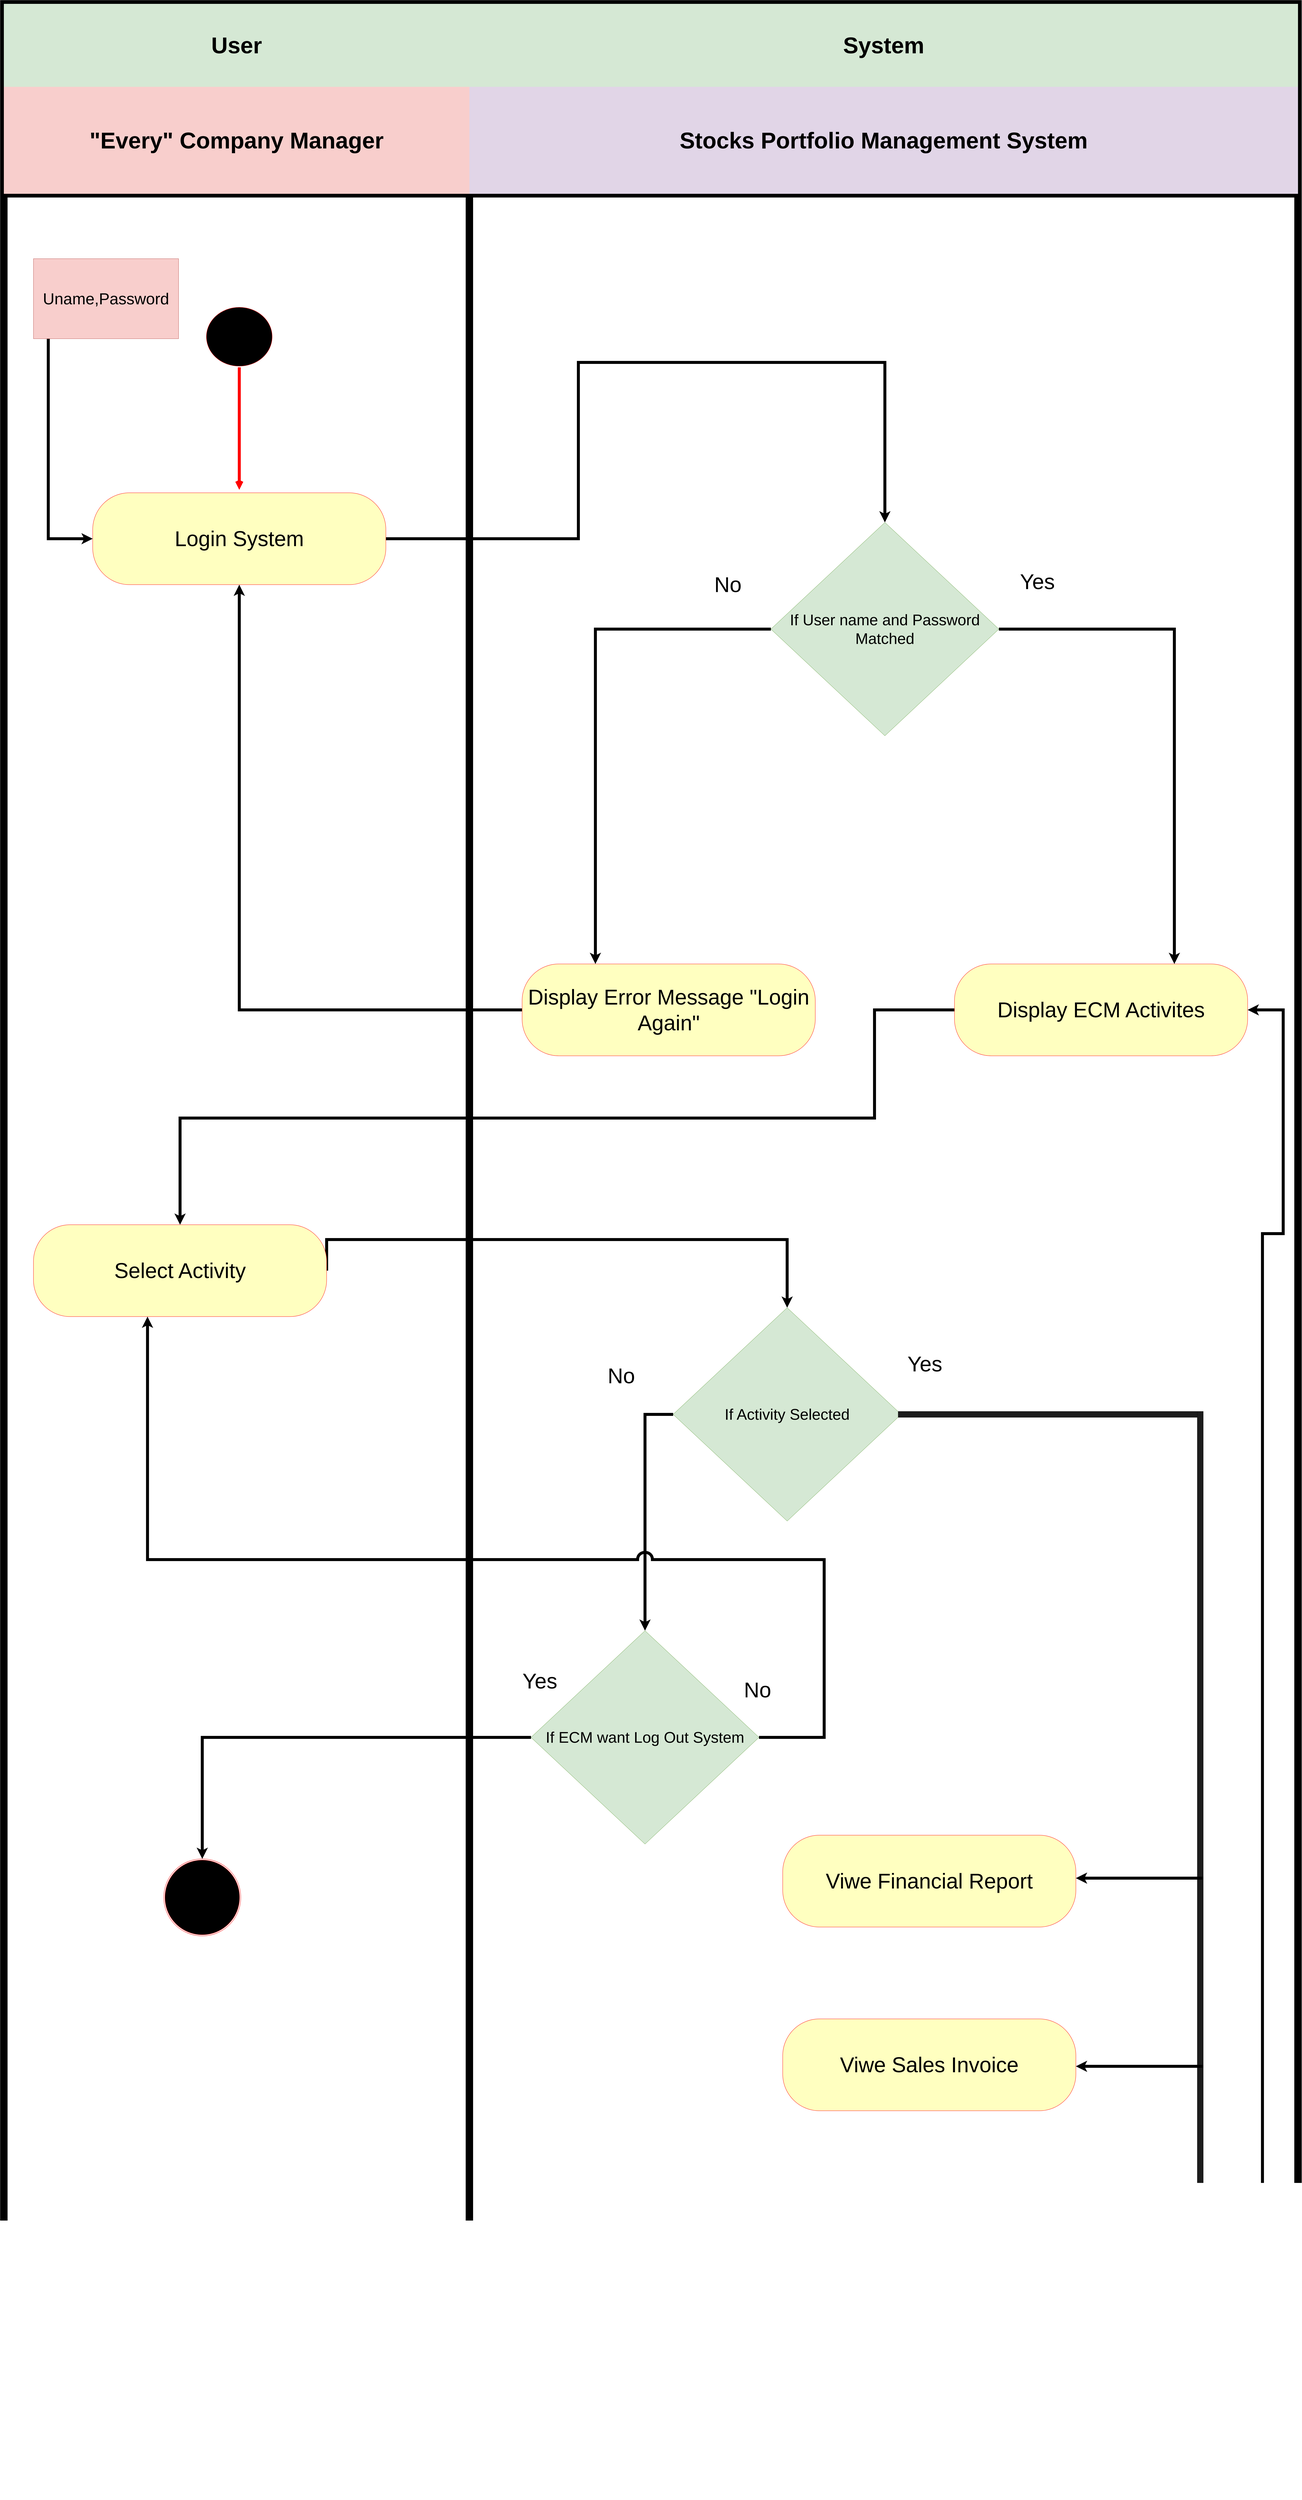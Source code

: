 <mxfile version="21.8.2" type="device">
  <diagram name="Page-1" id="0783ab3e-0a74-02c8-0abd-f7b4e66b4bec">
    <mxGraphModel dx="880" dy="-616" grid="1" gridSize="10" guides="1" tooltips="1" connect="1" arrows="1" fold="1" page="1" pageScale="1" pageWidth="850" pageHeight="1100" background="none" math="0" shadow="0">
      <root>
        <mxCell id="0" />
        <mxCell id="1" parent="0" />
        <mxCell id="3HCPjBEFk6575z2NG5k7-16" value="" style="shape=table;startSize=0;container=1;collapsible=0;childLayout=tableLayout;movable=1;resizable=1;rotatable=1;deletable=1;editable=1;locked=0;connectable=1;strokeWidth=25;" parent="1" vertex="1">
          <mxGeometry x="820" y="1650" width="4370" height="8410" as="geometry" />
        </mxCell>
        <mxCell id="3HCPjBEFk6575z2NG5k7-17" value="" style="shape=tableRow;horizontal=0;startSize=0;swimlaneHead=0;swimlaneBody=0;strokeColor=#3700CC;top=0;left=0;bottom=0;right=0;collapsible=0;dropTarget=0;fillColor=#6a00ff;points=[[0,0.5],[1,0.5]];portConstraint=eastwest;fontColor=#ffffff;" parent="3HCPjBEFk6575z2NG5k7-16" vertex="1">
          <mxGeometry width="4370" height="280" as="geometry" />
        </mxCell>
        <mxCell id="3HCPjBEFk6575z2NG5k7-18" value="&lt;font style=&quot;font-size: 77px;&quot;&gt;&lt;b&gt;User&lt;/b&gt;&lt;/font&gt;" style="shape=partialRectangle;html=1;whiteSpace=wrap;connectable=0;strokeColor=#82b366;overflow=hidden;fillColor=#d5e8d4;top=0;left=0;bottom=0;right=0;pointerEvents=1;strokeWidth=1;" parent="3HCPjBEFk6575z2NG5k7-17" vertex="1">
          <mxGeometry width="1572" height="280" as="geometry">
            <mxRectangle width="1572" height="280" as="alternateBounds" />
          </mxGeometry>
        </mxCell>
        <mxCell id="3HCPjBEFk6575z2NG5k7-19" value="&lt;b&gt;&lt;font style=&quot;font-size: 77px;&quot;&gt;System&lt;/font&gt;&lt;/b&gt;" style="shape=partialRectangle;html=1;whiteSpace=wrap;connectable=0;strokeColor=#82b366;overflow=hidden;fillColor=#d5e8d4;top=0;left=0;bottom=0;right=0;pointerEvents=1;shadow=0;" parent="3HCPjBEFk6575z2NG5k7-17" vertex="1">
          <mxGeometry x="1572" width="2798" height="280" as="geometry">
            <mxRectangle width="2798" height="280" as="alternateBounds" />
          </mxGeometry>
        </mxCell>
        <mxCell id="3HCPjBEFk6575z2NG5k7-24" value="" style="shape=tableRow;horizontal=0;startSize=0;swimlaneHead=0;swimlaneBody=0;strokeColor=#2D7600;top=0;left=0;bottom=0;right=0;collapsible=0;dropTarget=0;fillColor=#60a917;points=[[0,0.5],[1,0.5]];portConstraint=eastwest;fontColor=#ffffff;" parent="3HCPjBEFk6575z2NG5k7-16" vertex="1">
          <mxGeometry y="280" width="4370" height="361" as="geometry" />
        </mxCell>
        <mxCell id="3HCPjBEFk6575z2NG5k7-25" value="&lt;b&gt;&lt;font style=&quot;font-size: 77px;&quot;&gt;&quot;Every&quot; Company Manager&lt;/font&gt;&lt;/b&gt;" style="shape=partialRectangle;html=1;whiteSpace=wrap;connectable=1;strokeColor=#b85450;overflow=hidden;fillColor=#f8cecc;top=0;left=0;bottom=0;right=0;pointerEvents=1;movable=1;resizable=1;rotatable=1;deletable=1;editable=1;locked=0;" parent="3HCPjBEFk6575z2NG5k7-24" vertex="1">
          <mxGeometry width="1572" height="361" as="geometry">
            <mxRectangle width="1572" height="361" as="alternateBounds" />
          </mxGeometry>
        </mxCell>
        <mxCell id="3HCPjBEFk6575z2NG5k7-26" value="&lt;font style=&quot;font-size: 77px;&quot;&gt;&lt;b&gt;Stocks Portfolio Management System&lt;/b&gt;&lt;/font&gt;" style="shape=partialRectangle;html=1;whiteSpace=wrap;connectable=0;strokeColor=#9673a6;overflow=hidden;fillColor=#e1d5e7;top=0;left=0;bottom=0;right=0;pointerEvents=1;" parent="3HCPjBEFk6575z2NG5k7-24" vertex="1">
          <mxGeometry x="1572" width="2798" height="361" as="geometry">
            <mxRectangle width="2798" height="361" as="alternateBounds" />
          </mxGeometry>
        </mxCell>
        <mxCell id="3HCPjBEFk6575z2NG5k7-37" style="shape=tableRow;horizontal=0;startSize=0;swimlaneHead=0;swimlaneBody=0;strokeColor=inherit;top=0;left=0;bottom=0;right=0;collapsible=0;dropTarget=0;fillColor=none;points=[[0,0.5],[1,0.5]];portConstraint=eastwest;strokeWidth=22;" parent="3HCPjBEFk6575z2NG5k7-16" vertex="1">
          <mxGeometry y="641" width="4370" height="7769" as="geometry" />
        </mxCell>
        <mxCell id="3HCPjBEFk6575z2NG5k7-38" style="shape=partialRectangle;html=1;whiteSpace=wrap;connectable=1;strokeColor=inherit;overflow=hidden;fillColor=none;top=0;left=0;bottom=0;right=0;pointerEvents=1;movable=1;resizable=1;rotatable=1;deletable=1;editable=1;locked=0;" parent="3HCPjBEFk6575z2NG5k7-37" vertex="1">
          <mxGeometry width="1572" height="7769" as="geometry">
            <mxRectangle width="1572" height="7769" as="alternateBounds" />
          </mxGeometry>
        </mxCell>
        <mxCell id="3HCPjBEFk6575z2NG5k7-39" style="shape=partialRectangle;html=1;whiteSpace=wrap;connectable=0;strokeColor=inherit;overflow=hidden;fillColor=none;top=0;left=0;bottom=0;right=0;pointerEvents=1;" parent="3HCPjBEFk6575z2NG5k7-37" vertex="1">
          <mxGeometry x="1572" width="2798" height="7769" as="geometry">
            <mxRectangle width="2798" height="7769" as="alternateBounds" />
          </mxGeometry>
        </mxCell>
        <mxCell id="6sGjkxJasgOgCyYcLFcC-3" value="" style="group" vertex="1" connectable="0" parent="1">
          <mxGeometry x="1500" y="2670" width="230" height="620" as="geometry" />
        </mxCell>
        <mxCell id="6sGjkxJasgOgCyYcLFcC-1" value="" style="ellipse;html=1;shape=startState;fillColor=#000000;strokeColor=#ff0000;" vertex="1" parent="6sGjkxJasgOgCyYcLFcC-3">
          <mxGeometry width="230" height="206.667" as="geometry" />
        </mxCell>
        <mxCell id="6sGjkxJasgOgCyYcLFcC-2" value="" style="edgeStyle=orthogonalEdgeStyle;html=1;verticalAlign=bottom;endArrow=open;endSize=8;strokeColor=#ff0000;rounded=0;strokeWidth=10;" edge="1" source="6sGjkxJasgOgCyYcLFcC-1" parent="6sGjkxJasgOgCyYcLFcC-3">
          <mxGeometry relative="1" as="geometry">
            <mxPoint x="115" y="620" as="targetPoint" />
          </mxGeometry>
        </mxCell>
        <mxCell id="6sGjkxJasgOgCyYcLFcC-19" style="edgeStyle=orthogonalEdgeStyle;rounded=0;orthogonalLoop=1;jettySize=auto;html=1;entryX=0.5;entryY=0;entryDx=0;entryDy=0;strokeWidth=10;jumpStyle=arc;jumpSize=32;" edge="1" parent="1" source="6sGjkxJasgOgCyYcLFcC-5" target="6sGjkxJasgOgCyYcLFcC-18">
          <mxGeometry relative="1" as="geometry">
            <Array as="points">
              <mxPoint x="2760" y="3455" />
              <mxPoint x="2760" y="2860" />
              <mxPoint x="3795" y="2860" />
            </Array>
          </mxGeometry>
        </mxCell>
        <mxCell id="6sGjkxJasgOgCyYcLFcC-5" value="&lt;font style=&quot;font-size: 72px;&quot;&gt;Login System&lt;/font&gt;" style="rounded=1;whiteSpace=wrap;html=1;arcSize=40;fontColor=#000000;fillColor=#ffffc0;strokeColor=#ff0000;" vertex="1" parent="1">
          <mxGeometry x="1120" y="3300" width="990" height="310" as="geometry" />
        </mxCell>
        <mxCell id="6sGjkxJasgOgCyYcLFcC-22" style="edgeStyle=orthogonalEdgeStyle;rounded=0;orthogonalLoop=1;jettySize=auto;html=1;exitX=0;exitY=0.5;exitDx=0;exitDy=0;entryX=0.5;entryY=1;entryDx=0;entryDy=0;strokeWidth=10;jumpStyle=arc;jumpSize=32;" edge="1" parent="1" source="6sGjkxJasgOgCyYcLFcC-7" target="6sGjkxJasgOgCyYcLFcC-5">
          <mxGeometry relative="1" as="geometry" />
        </mxCell>
        <mxCell id="6sGjkxJasgOgCyYcLFcC-7" value="&lt;font style=&quot;font-size: 72px;&quot;&gt;Display Error Message &quot;Login Again&quot;&lt;/font&gt;" style="rounded=1;whiteSpace=wrap;html=1;arcSize=40;fontColor=#000000;fillColor=#ffffc0;strokeColor=#ff0000;" vertex="1" parent="1">
          <mxGeometry x="2570" y="4890" width="990" height="310" as="geometry" />
        </mxCell>
        <mxCell id="6sGjkxJasgOgCyYcLFcC-8" value="&lt;font style=&quot;font-size: 72px;&quot;&gt;View Monthly Revenue&lt;/font&gt;" style="rounded=1;whiteSpace=wrap;html=1;arcSize=40;fontColor=#000000;fillColor=#ffffc0;strokeColor=#ff0000;" vertex="1" parent="1">
          <mxGeometry x="3460" y="9680" width="990" height="310" as="geometry" />
        </mxCell>
        <mxCell id="6sGjkxJasgOgCyYcLFcC-10" value="&lt;font style=&quot;font-size: 72px;&quot;&gt;Viwe Sales Invoice&lt;/font&gt;" style="rounded=1;whiteSpace=wrap;html=1;arcSize=40;fontColor=#000000;fillColor=#ffffc0;strokeColor=#ff0000;" vertex="1" parent="1">
          <mxGeometry x="3450" y="8450" width="990" height="310" as="geometry" />
        </mxCell>
        <mxCell id="6sGjkxJasgOgCyYcLFcC-23" style="edgeStyle=orthogonalEdgeStyle;rounded=0;orthogonalLoop=1;jettySize=auto;html=1;exitX=0;exitY=0.5;exitDx=0;exitDy=0;strokeWidth=10;jumpStyle=arc;jumpSize=32;" edge="1" parent="1" source="6sGjkxJasgOgCyYcLFcC-11" target="6sGjkxJasgOgCyYcLFcC-14">
          <mxGeometry relative="1" as="geometry">
            <Array as="points">
              <mxPoint x="3760" y="5045" />
              <mxPoint x="3760" y="5410" />
              <mxPoint x="1415" y="5410" />
            </Array>
          </mxGeometry>
        </mxCell>
        <mxCell id="6sGjkxJasgOgCyYcLFcC-11" value="&lt;font style=&quot;font-size: 72px;&quot;&gt;Display ECM Activites&lt;/font&gt;" style="rounded=1;whiteSpace=wrap;html=1;arcSize=40;fontColor=#000000;fillColor=#ffffc0;strokeColor=#ff0000;" vertex="1" parent="1">
          <mxGeometry x="4030" y="4890" width="990" height="310" as="geometry" />
        </mxCell>
        <mxCell id="6sGjkxJasgOgCyYcLFcC-13" value="&lt;font style=&quot;font-size: 72px;&quot;&gt;Viwe Financial Report&lt;/font&gt;" style="rounded=1;whiteSpace=wrap;html=1;arcSize=40;fontColor=#000000;fillColor=#ffffc0;strokeColor=#ff0000;" vertex="1" parent="1">
          <mxGeometry x="3450" y="7830" width="990" height="310" as="geometry" />
        </mxCell>
        <mxCell id="6sGjkxJasgOgCyYcLFcC-27" style="edgeStyle=orthogonalEdgeStyle;rounded=0;orthogonalLoop=1;jettySize=auto;html=1;exitX=1;exitY=0.5;exitDx=0;exitDy=0;entryX=0.5;entryY=0;entryDx=0;entryDy=0;strokeWidth=10;jumpStyle=arc;jumpSize=32;" edge="1" parent="1" source="6sGjkxJasgOgCyYcLFcC-14" target="6sGjkxJasgOgCyYcLFcC-26">
          <mxGeometry relative="1" as="geometry">
            <Array as="points">
              <mxPoint x="1910" y="5820" />
              <mxPoint x="3465" y="5820" />
            </Array>
          </mxGeometry>
        </mxCell>
        <mxCell id="6sGjkxJasgOgCyYcLFcC-14" value="&lt;font style=&quot;font-size: 72px;&quot;&gt;Select Activity&lt;/font&gt;" style="rounded=1;whiteSpace=wrap;html=1;arcSize=40;fontColor=#000000;fillColor=#ffffc0;strokeColor=#ff0000;" vertex="1" parent="1">
          <mxGeometry x="920" y="5770" width="990" height="310" as="geometry" />
        </mxCell>
        <mxCell id="6sGjkxJasgOgCyYcLFcC-15" value="&lt;font style=&quot;font-size: 72px;&quot;&gt;Viwe Supplied Invoice&lt;/font&gt;" style="rounded=1;whiteSpace=wrap;html=1;arcSize=40;fontColor=#000000;fillColor=#ffffc0;strokeColor=#ff0000;" vertex="1" parent="1">
          <mxGeometry x="3430" y="9040" width="990" height="310" as="geometry" />
        </mxCell>
        <mxCell id="6sGjkxJasgOgCyYcLFcC-17" style="edgeStyle=orthogonalEdgeStyle;rounded=0;orthogonalLoop=1;jettySize=auto;html=1;entryX=0;entryY=0.5;entryDx=0;entryDy=0;strokeWidth=10;" edge="1" parent="1" source="6sGjkxJasgOgCyYcLFcC-16" target="6sGjkxJasgOgCyYcLFcC-5">
          <mxGeometry relative="1" as="geometry">
            <Array as="points">
              <mxPoint x="970" y="3455" />
            </Array>
          </mxGeometry>
        </mxCell>
        <mxCell id="6sGjkxJasgOgCyYcLFcC-16" value="&lt;font style=&quot;font-size: 54px;&quot;&gt;Uname,Password&lt;/font&gt;" style="rounded=0;whiteSpace=wrap;html=1;fillColor=#f8cecc;strokeColor=#b85450;" vertex="1" parent="1">
          <mxGeometry x="920" y="2510" width="490" height="270" as="geometry" />
        </mxCell>
        <mxCell id="6sGjkxJasgOgCyYcLFcC-20" style="edgeStyle=orthogonalEdgeStyle;rounded=0;orthogonalLoop=1;jettySize=auto;html=1;exitX=0;exitY=0.5;exitDx=0;exitDy=0;entryX=0.25;entryY=0;entryDx=0;entryDy=0;strokeWidth=10;" edge="1" parent="1" source="6sGjkxJasgOgCyYcLFcC-18" target="6sGjkxJasgOgCyYcLFcC-7">
          <mxGeometry relative="1" as="geometry" />
        </mxCell>
        <mxCell id="6sGjkxJasgOgCyYcLFcC-21" style="edgeStyle=orthogonalEdgeStyle;rounded=0;orthogonalLoop=1;jettySize=auto;html=1;exitX=1;exitY=0.5;exitDx=0;exitDy=0;entryX=0.75;entryY=0;entryDx=0;entryDy=0;strokeWidth=10;" edge="1" parent="1" source="6sGjkxJasgOgCyYcLFcC-18" target="6sGjkxJasgOgCyYcLFcC-11">
          <mxGeometry relative="1" as="geometry" />
        </mxCell>
        <mxCell id="6sGjkxJasgOgCyYcLFcC-18" value="&lt;font style=&quot;font-size: 52px;&quot;&gt;If User name and Password Matched&lt;/font&gt;" style="rhombus;whiteSpace=wrap;html=1;fillColor=#d5e8d4;strokeColor=#82b366;" vertex="1" parent="1">
          <mxGeometry x="3410" y="3400" width="770" height="720" as="geometry" />
        </mxCell>
        <mxCell id="6sGjkxJasgOgCyYcLFcC-24" value="&lt;font style=&quot;font-size: 72px;&quot;&gt;Yes&lt;/font&gt;" style="text;html=1;strokeColor=none;fillColor=none;align=center;verticalAlign=middle;whiteSpace=wrap;rounded=0;" vertex="1" parent="1">
          <mxGeometry x="4130" y="3480" width="360" height="240" as="geometry" />
        </mxCell>
        <mxCell id="6sGjkxJasgOgCyYcLFcC-25" value="&lt;font style=&quot;font-size: 72px;&quot;&gt;No&lt;/font&gt;" style="text;html=1;strokeColor=none;fillColor=none;align=center;verticalAlign=middle;whiteSpace=wrap;rounded=0;" vertex="1" parent="1">
          <mxGeometry x="3060" y="3490" width="410" height="240" as="geometry" />
        </mxCell>
        <mxCell id="6sGjkxJasgOgCyYcLFcC-31" style="edgeStyle=orthogonalEdgeStyle;rounded=0;orthogonalLoop=1;jettySize=auto;html=1;exitX=0;exitY=0.5;exitDx=0;exitDy=0;entryX=0.5;entryY=0;entryDx=0;entryDy=0;strokeWidth=10;" edge="1" parent="1" source="6sGjkxJasgOgCyYcLFcC-26" target="6sGjkxJasgOgCyYcLFcC-30">
          <mxGeometry relative="1" as="geometry" />
        </mxCell>
        <mxCell id="6sGjkxJasgOgCyYcLFcC-26" value="&lt;font style=&quot;font-size: 52px;&quot;&gt;If Activity Selected&lt;/font&gt;" style="rhombus;whiteSpace=wrap;html=1;fillColor=#d5e8d4;strokeColor=#82b366;" vertex="1" parent="1">
          <mxGeometry x="3080" y="6050" width="770" height="720" as="geometry" />
        </mxCell>
        <mxCell id="6sGjkxJasgOgCyYcLFcC-28" value="&lt;font style=&quot;font-size: 72px;&quot;&gt;No&lt;/font&gt;" style="text;html=1;strokeColor=none;fillColor=none;align=center;verticalAlign=middle;whiteSpace=wrap;rounded=0;" vertex="1" parent="1">
          <mxGeometry x="2700" y="6160" width="410" height="240" as="geometry" />
        </mxCell>
        <mxCell id="6sGjkxJasgOgCyYcLFcC-29" value="&lt;font style=&quot;font-size: 72px;&quot;&gt;Yes&lt;/font&gt;" style="text;html=1;strokeColor=none;fillColor=none;align=center;verticalAlign=middle;whiteSpace=wrap;rounded=0;" vertex="1" parent="1">
          <mxGeometry x="3750" y="6120" width="360" height="240" as="geometry" />
        </mxCell>
        <mxCell id="6sGjkxJasgOgCyYcLFcC-35" style="edgeStyle=orthogonalEdgeStyle;rounded=0;orthogonalLoop=1;jettySize=auto;html=1;exitX=0;exitY=0.5;exitDx=0;exitDy=0;entryX=0.5;entryY=0;entryDx=0;entryDy=0;strokeWidth=10;jumpStyle=arc;jumpSize=32;" edge="1" parent="1" source="6sGjkxJasgOgCyYcLFcC-30" target="6sGjkxJasgOgCyYcLFcC-34">
          <mxGeometry relative="1" as="geometry" />
        </mxCell>
        <mxCell id="6sGjkxJasgOgCyYcLFcC-30" value="&lt;font style=&quot;font-size: 52px;&quot;&gt;If ECM want Log Out System&lt;/font&gt;" style="rhombus;whiteSpace=wrap;html=1;fillColor=#d5e8d4;strokeColor=#82b366;" vertex="1" parent="1">
          <mxGeometry x="2600" y="7140" width="770" height="720" as="geometry" />
        </mxCell>
        <mxCell id="6sGjkxJasgOgCyYcLFcC-32" value="&lt;font style=&quot;font-size: 72px;&quot;&gt;Yes&lt;/font&gt;" style="text;html=1;strokeColor=none;fillColor=none;align=center;verticalAlign=middle;whiteSpace=wrap;rounded=0;" vertex="1" parent="1">
          <mxGeometry x="2450" y="7190" width="360" height="240" as="geometry" />
        </mxCell>
        <mxCell id="6sGjkxJasgOgCyYcLFcC-33" value="&lt;font style=&quot;font-size: 72px;&quot;&gt;No&lt;/font&gt;" style="text;html=1;strokeColor=none;fillColor=none;align=center;verticalAlign=middle;whiteSpace=wrap;rounded=0;" vertex="1" parent="1">
          <mxGeometry x="3160" y="7220" width="410" height="240" as="geometry" />
        </mxCell>
        <mxCell id="6sGjkxJasgOgCyYcLFcC-34" value="" style="ellipse;html=1;shape=endState;fillColor=#000000;strokeColor=#ff0000;" vertex="1" parent="1">
          <mxGeometry x="1360" y="7910" width="260" height="260" as="geometry" />
        </mxCell>
        <mxCell id="6sGjkxJasgOgCyYcLFcC-36" style="edgeStyle=orthogonalEdgeStyle;rounded=0;orthogonalLoop=1;jettySize=auto;html=1;exitX=1;exitY=0.5;exitDx=0;exitDy=0;entryX=0.389;entryY=1;entryDx=0;entryDy=0;entryPerimeter=0;strokeWidth=10;jumpStyle=arc;jumpSize=32;" edge="1" parent="1" source="6sGjkxJasgOgCyYcLFcC-30" target="6sGjkxJasgOgCyYcLFcC-14">
          <mxGeometry relative="1" as="geometry">
            <Array as="points">
              <mxPoint x="3590" y="7500" />
              <mxPoint x="3590" y="6900" />
              <mxPoint x="1305" y="6900" />
            </Array>
          </mxGeometry>
        </mxCell>
        <mxCell id="6sGjkxJasgOgCyYcLFcC-37" value="" style="rounded=0;whiteSpace=wrap;html=1;strokeColor=#0D0D0D;fillColor=#1C1C1C;" vertex="1" parent="1">
          <mxGeometry x="3840" y="6400" width="1010" height="20" as="geometry" />
        </mxCell>
        <mxCell id="6sGjkxJasgOgCyYcLFcC-43" style="edgeStyle=orthogonalEdgeStyle;rounded=0;orthogonalLoop=1;jettySize=auto;html=1;entryX=1;entryY=0.5;entryDx=0;entryDy=0;exitX=1;exitY=1;exitDx=0;exitDy=0;strokeWidth=10;jumpStyle=arc;jumpSize=32;" edge="1" parent="1" source="6sGjkxJasgOgCyYcLFcC-38" target="6sGjkxJasgOgCyYcLFcC-11">
          <mxGeometry relative="1" as="geometry">
            <Array as="points">
              <mxPoint x="4850" y="9860" />
              <mxPoint x="5070" y="9860" />
              <mxPoint x="5070" y="5800" />
              <mxPoint x="5140" y="5800" />
              <mxPoint x="5140" y="5045" />
            </Array>
          </mxGeometry>
        </mxCell>
        <mxCell id="6sGjkxJasgOgCyYcLFcC-38" value="" style="rounded=0;whiteSpace=wrap;html=1;strokeColor=#0D0D0D;fillColor=#1C1C1C;rotation=90;" vertex="1" parent="1">
          <mxGeometry x="3140" y="8110" width="3440" height="20" as="geometry" />
        </mxCell>
        <mxCell id="6sGjkxJasgOgCyYcLFcC-39" value="" style="endArrow=classic;html=1;rounded=0;strokeWidth=10;" edge="1" parent="1">
          <mxGeometry width="50" height="50" relative="1" as="geometry">
            <mxPoint x="4870" y="7975" as="sourcePoint" />
            <mxPoint x="4440" y="7975" as="targetPoint" />
          </mxGeometry>
        </mxCell>
        <mxCell id="6sGjkxJasgOgCyYcLFcC-40" value="" style="endArrow=classic;html=1;rounded=0;strokeWidth=10;" edge="1" parent="1">
          <mxGeometry width="50" height="50" relative="1" as="geometry">
            <mxPoint x="4870" y="8610" as="sourcePoint" />
            <mxPoint x="4440" y="8610" as="targetPoint" />
          </mxGeometry>
        </mxCell>
        <mxCell id="6sGjkxJasgOgCyYcLFcC-41" value="" style="endArrow=classic;html=1;rounded=0;strokeWidth=10;" edge="1" parent="1">
          <mxGeometry width="50" height="50" relative="1" as="geometry">
            <mxPoint x="4860" y="9200" as="sourcePoint" />
            <mxPoint x="4430" y="9200" as="targetPoint" />
          </mxGeometry>
        </mxCell>
        <mxCell id="6sGjkxJasgOgCyYcLFcC-42" value="" style="endArrow=classic;html=1;rounded=0;strokeWidth=10;" edge="1" parent="1">
          <mxGeometry width="50" height="50" relative="1" as="geometry">
            <mxPoint x="4880" y="9840" as="sourcePoint" />
            <mxPoint x="4450" y="9840" as="targetPoint" />
          </mxGeometry>
        </mxCell>
      </root>
    </mxGraphModel>
  </diagram>
</mxfile>

